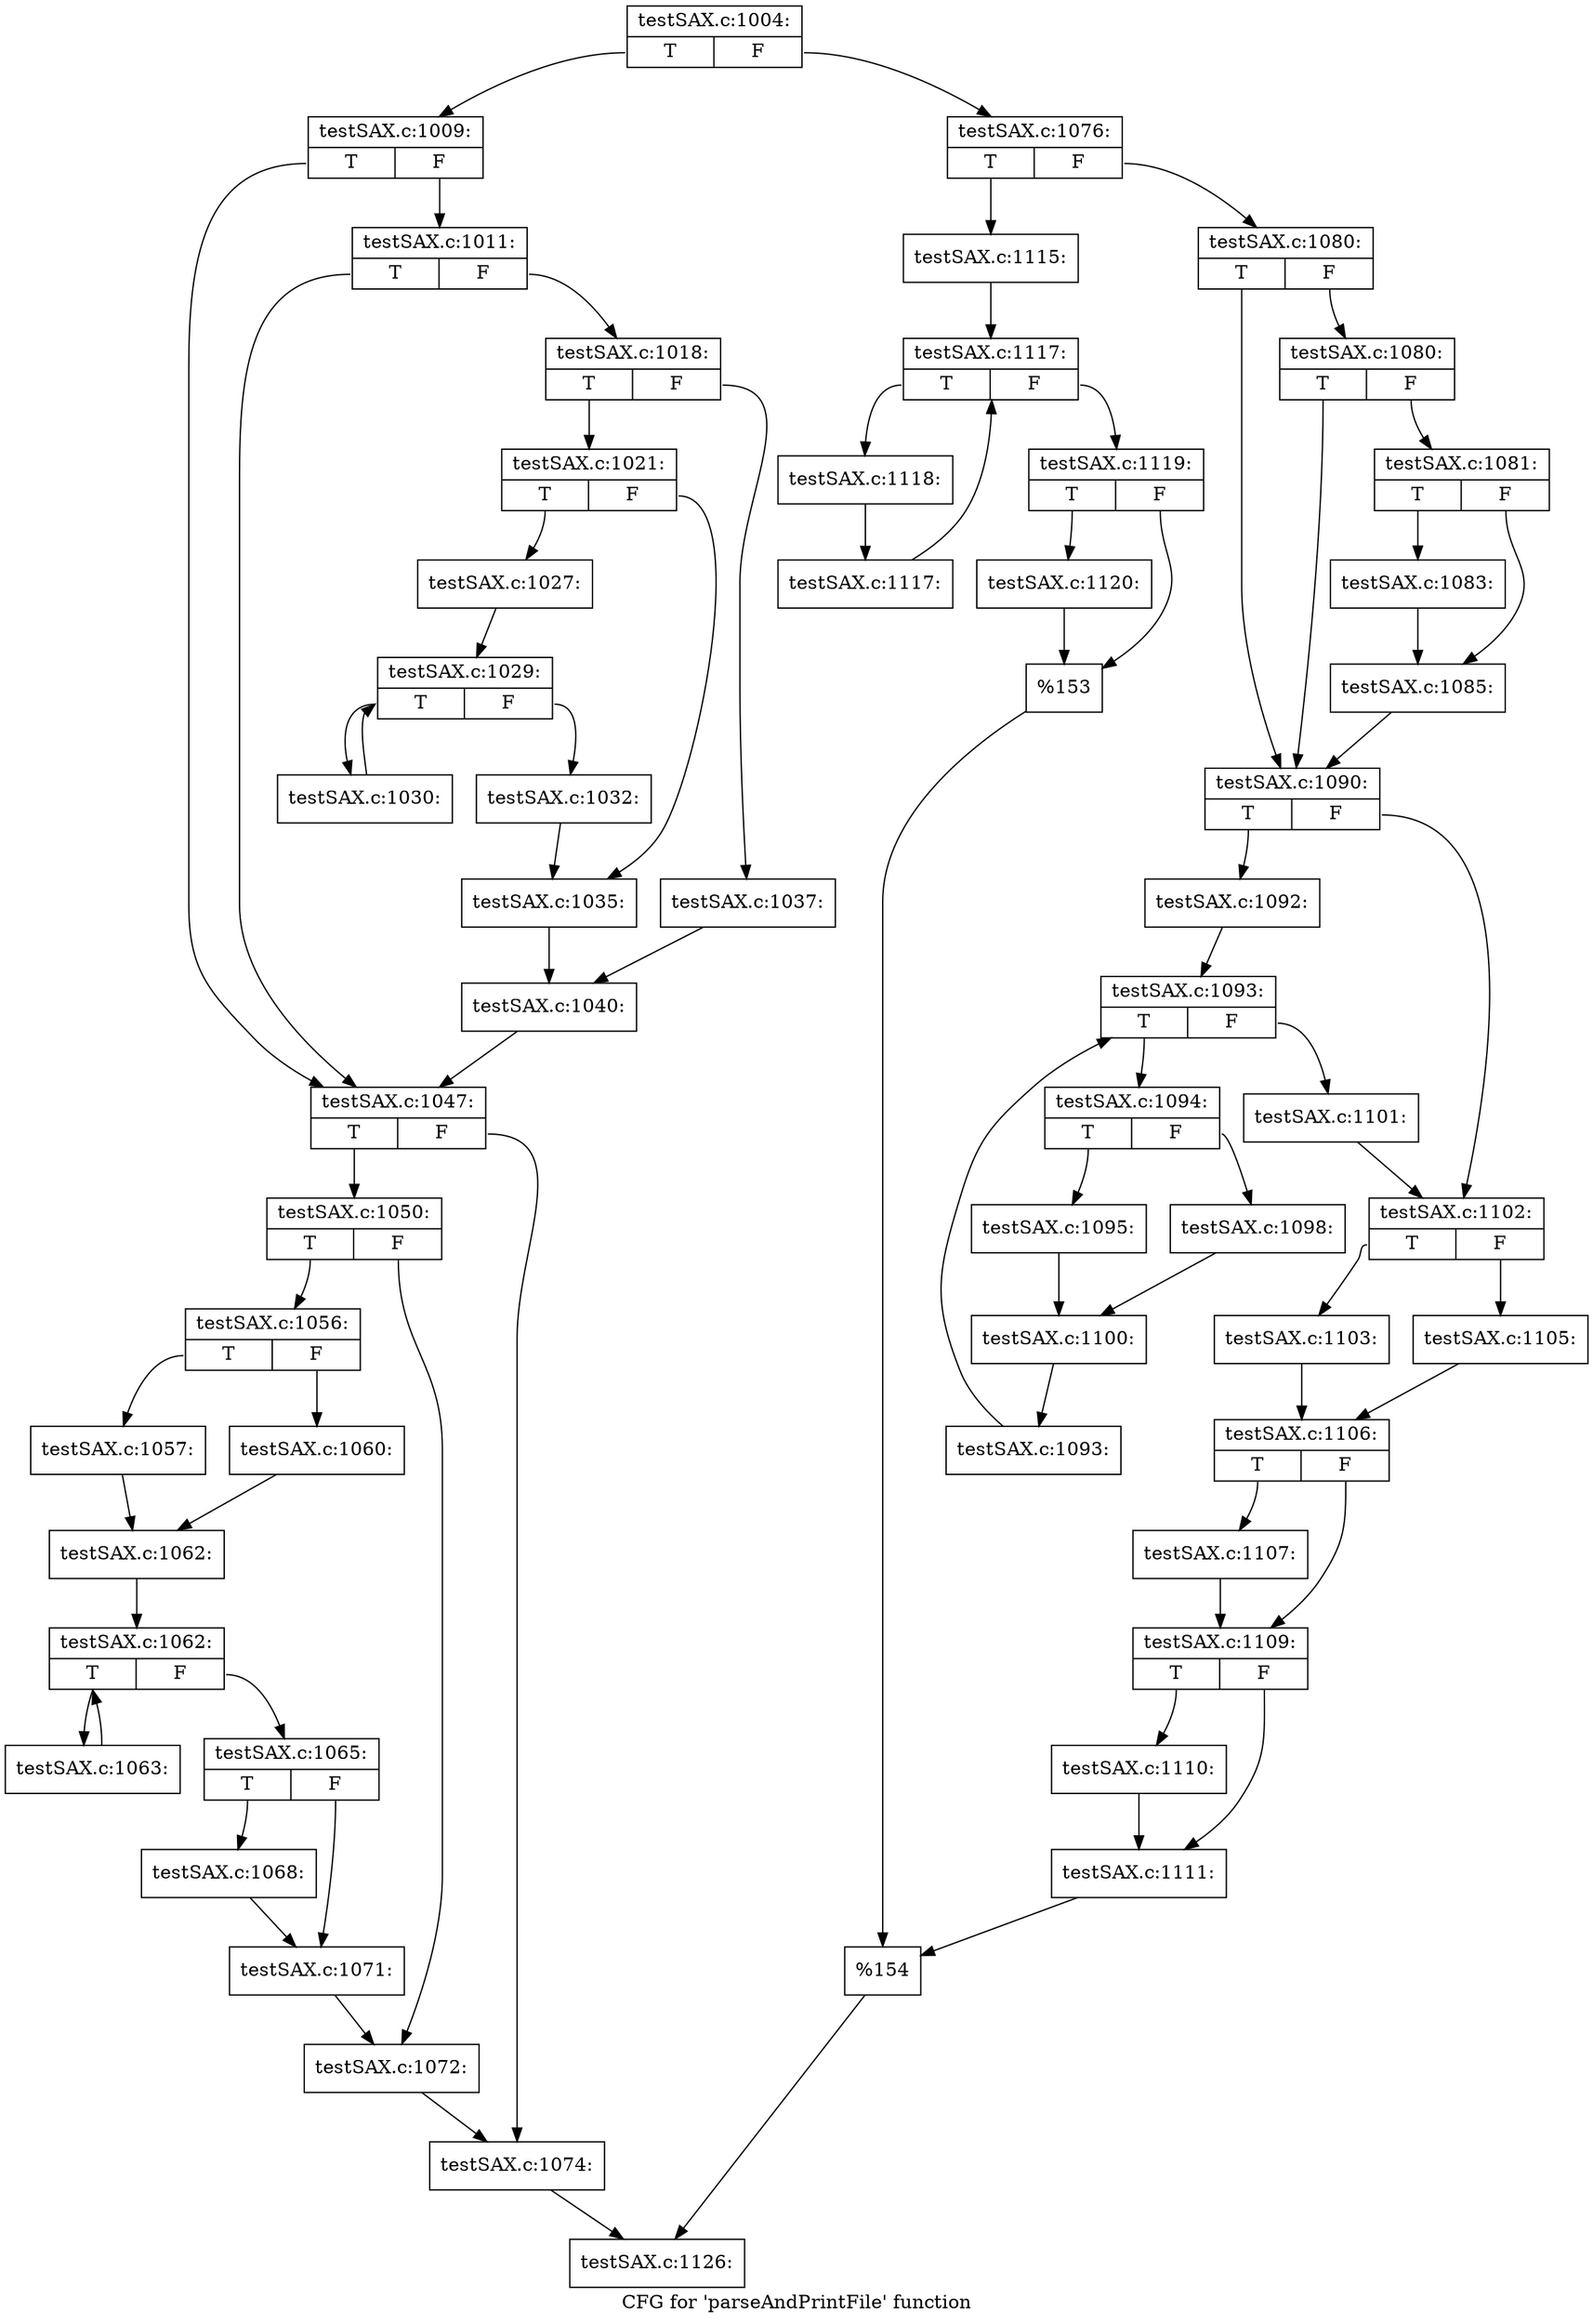 digraph "CFG for 'parseAndPrintFile' function" {
	label="CFG for 'parseAndPrintFile' function";

	Node0x564d460 [shape=record,label="{testSAX.c:1004:|{<s0>T|<s1>F}}"];
	Node0x564d460:s0 -> Node0x564e8f0;
	Node0x564d460:s1 -> Node0x5650890;
	Node0x564e8f0 [shape=record,label="{testSAX.c:1009:|{<s0>T|<s1>F}}"];
	Node0x564e8f0:s0 -> Node0x55db2a0;
	Node0x564e8f0:s1 -> Node0x55db2f0;
	Node0x55db2f0 [shape=record,label="{testSAX.c:1011:|{<s0>T|<s1>F}}"];
	Node0x55db2f0:s0 -> Node0x55db2a0;
	Node0x55db2f0:s1 -> Node0x55db250;
	Node0x55db250 [shape=record,label="{testSAX.c:1018:|{<s0>T|<s1>F}}"];
	Node0x55db250:s0 -> Node0x55db5a0;
	Node0x55db250:s1 -> Node0x56579e0;
	Node0x55db5a0 [shape=record,label="{testSAX.c:1021:|{<s0>T|<s1>F}}"];
	Node0x55db5a0:s0 -> Node0x5666570;
	Node0x55db5a0:s1 -> Node0x5666a40;
	Node0x5666570 [shape=record,label="{testSAX.c:1027:}"];
	Node0x5666570 -> Node0x5667000;
	Node0x5667000 [shape=record,label="{testSAX.c:1029:|{<s0>T|<s1>F}}"];
	Node0x5667000:s0 -> Node0x56679e0;
	Node0x5667000:s1 -> Node0x56676d0;
	Node0x56679e0 [shape=record,label="{testSAX.c:1030:}"];
	Node0x56679e0 -> Node0x5667000;
	Node0x56676d0 [shape=record,label="{testSAX.c:1032:}"];
	Node0x56676d0 -> Node0x5666a40;
	Node0x5666a40 [shape=record,label="{testSAX.c:1035:}"];
	Node0x5666a40 -> Node0x56577f0;
	Node0x56579e0 [shape=record,label="{testSAX.c:1037:}"];
	Node0x56579e0 -> Node0x56577f0;
	Node0x56577f0 [shape=record,label="{testSAX.c:1040:}"];
	Node0x56577f0 -> Node0x55db2a0;
	Node0x55db2a0 [shape=record,label="{testSAX.c:1047:|{<s0>T|<s1>F}}"];
	Node0x55db2a0:s0 -> Node0x56690a0;
	Node0x55db2a0:s1 -> Node0x5669740;
	Node0x56690a0 [shape=record,label="{testSAX.c:1050:|{<s0>T|<s1>F}}"];
	Node0x56690a0:s0 -> Node0x562a850;
	Node0x56690a0:s1 -> Node0x562bd10;
	Node0x562a850 [shape=record,label="{testSAX.c:1056:|{<s0>T|<s1>F}}"];
	Node0x562a850:s0 -> Node0x562c050;
	Node0x562a850:s1 -> Node0x562c0f0;
	Node0x562c050 [shape=record,label="{testSAX.c:1057:}"];
	Node0x562c050 -> Node0x562c0a0;
	Node0x562c0f0 [shape=record,label="{testSAX.c:1060:}"];
	Node0x562c0f0 -> Node0x562c0a0;
	Node0x562c0a0 [shape=record,label="{testSAX.c:1062:}"];
	Node0x562c0a0 -> Node0x55e38f0;
	Node0x55e38f0 [shape=record,label="{testSAX.c:1062:|{<s0>T|<s1>F}}"];
	Node0x55e38f0:s0 -> Node0x566d630;
	Node0x55e38f0:s1 -> Node0x562cf50;
	Node0x566d630 [shape=record,label="{testSAX.c:1063:}"];
	Node0x566d630 -> Node0x55e38f0;
	Node0x562cf50 [shape=record,label="{testSAX.c:1065:|{<s0>T|<s1>F}}"];
	Node0x562cf50:s0 -> Node0x566e060;
	Node0x562cf50:s1 -> Node0x566e0b0;
	Node0x566e060 [shape=record,label="{testSAX.c:1068:}"];
	Node0x566e060 -> Node0x566e0b0;
	Node0x566e0b0 [shape=record,label="{testSAX.c:1071:}"];
	Node0x566e0b0 -> Node0x562bd10;
	Node0x562bd10 [shape=record,label="{testSAX.c:1072:}"];
	Node0x562bd10 -> Node0x5669740;
	Node0x5669740 [shape=record,label="{testSAX.c:1074:}"];
	Node0x5669740 -> Node0x564e940;
	Node0x5650890 [shape=record,label="{testSAX.c:1076:|{<s0>T|<s1>F}}"];
	Node0x5650890:s0 -> Node0x566ee90;
	Node0x5650890:s1 -> Node0x566edf0;
	Node0x566edf0 [shape=record,label="{testSAX.c:1080:|{<s0>T|<s1>F}}"];
	Node0x566edf0:s0 -> Node0x566f1e0;
	Node0x566edf0:s1 -> Node0x566f230;
	Node0x566f230 [shape=record,label="{testSAX.c:1080:|{<s0>T|<s1>F}}"];
	Node0x566f230:s0 -> Node0x566f1e0;
	Node0x566f230:s1 -> Node0x566f190;
	Node0x566f190 [shape=record,label="{testSAX.c:1081:|{<s0>T|<s1>F}}"];
	Node0x566f190:s0 -> Node0x566ffb0;
	Node0x566f190:s1 -> Node0x56703d0;
	Node0x566ffb0 [shape=record,label="{testSAX.c:1083:}"];
	Node0x566ffb0 -> Node0x56703d0;
	Node0x56703d0 [shape=record,label="{testSAX.c:1085:}"];
	Node0x56703d0 -> Node0x566f1e0;
	Node0x566f1e0 [shape=record,label="{testSAX.c:1090:|{<s0>T|<s1>F}}"];
	Node0x566f1e0:s0 -> Node0x5670970;
	Node0x566f1e0:s1 -> Node0x56709c0;
	Node0x5670970 [shape=record,label="{testSAX.c:1092:}"];
	Node0x5670970 -> Node0x5671040;
	Node0x5671040 [shape=record,label="{testSAX.c:1093:|{<s0>T|<s1>F}}"];
	Node0x5671040:s0 -> Node0x56712a0;
	Node0x5671040:s1 -> Node0x5670ee0;
	Node0x56712a0 [shape=record,label="{testSAX.c:1094:|{<s0>T|<s1>F}}"];
	Node0x56712a0:s0 -> Node0x5671560;
	Node0x56712a0:s1 -> Node0x5671600;
	Node0x5671560 [shape=record,label="{testSAX.c:1095:}"];
	Node0x5671560 -> Node0x56715b0;
	Node0x5671600 [shape=record,label="{testSAX.c:1098:}"];
	Node0x5671600 -> Node0x56715b0;
	Node0x56715b0 [shape=record,label="{testSAX.c:1100:}"];
	Node0x56715b0 -> Node0x5671250;
	Node0x5671250 [shape=record,label="{testSAX.c:1093:}"];
	Node0x5671250 -> Node0x5671040;
	Node0x5670ee0 [shape=record,label="{testSAX.c:1101:}"];
	Node0x5670ee0 -> Node0x56709c0;
	Node0x56709c0 [shape=record,label="{testSAX.c:1102:|{<s0>T|<s1>F}}"];
	Node0x56709c0:s0 -> Node0x5672240;
	Node0x56709c0:s1 -> Node0x56722e0;
	Node0x5672240 [shape=record,label="{testSAX.c:1103:}"];
	Node0x5672240 -> Node0x5672290;
	Node0x56722e0 [shape=record,label="{testSAX.c:1105:}"];
	Node0x56722e0 -> Node0x5672290;
	Node0x5672290 [shape=record,label="{testSAX.c:1106:|{<s0>T|<s1>F}}"];
	Node0x5672290:s0 -> Node0x5672c30;
	Node0x5672290:s1 -> Node0x5672c80;
	Node0x5672c30 [shape=record,label="{testSAX.c:1107:}"];
	Node0x5672c30 -> Node0x5672c80;
	Node0x5672c80 [shape=record,label="{testSAX.c:1109:|{<s0>T|<s1>F}}"];
	Node0x5672c80:s0 -> Node0x5673290;
	Node0x5672c80:s1 -> Node0x56732e0;
	Node0x5673290 [shape=record,label="{testSAX.c:1110:}"];
	Node0x5673290 -> Node0x56732e0;
	Node0x56732e0 [shape=record,label="{testSAX.c:1111:}"];
	Node0x56732e0 -> Node0x566ee40;
	Node0x566ee90 [shape=record,label="{testSAX.c:1115:}"];
	Node0x566ee90 -> Node0x5673de0;
	Node0x5673de0 [shape=record,label="{testSAX.c:1117:|{<s0>T|<s1>F}}"];
	Node0x5673de0:s0 -> Node0x5674040;
	Node0x5673de0:s1 -> Node0x5673c80;
	Node0x5674040 [shape=record,label="{testSAX.c:1118:}"];
	Node0x5674040 -> Node0x5673ff0;
	Node0x5673ff0 [shape=record,label="{testSAX.c:1117:}"];
	Node0x5673ff0 -> Node0x5673de0;
	Node0x5673c80 [shape=record,label="{testSAX.c:1119:|{<s0>T|<s1>F}}"];
	Node0x5673c80:s0 -> Node0x56747f0;
	Node0x5673c80:s1 -> Node0x5674840;
	Node0x56747f0 [shape=record,label="{testSAX.c:1120:}"];
	Node0x56747f0 -> Node0x5674840;
	Node0x5674840 [shape=record,label="{%153}"];
	Node0x5674840 -> Node0x566ee40;
	Node0x566ee40 [shape=record,label="{%154}"];
	Node0x566ee40 -> Node0x564e940;
	Node0x564e940 [shape=record,label="{testSAX.c:1126:}"];
}
